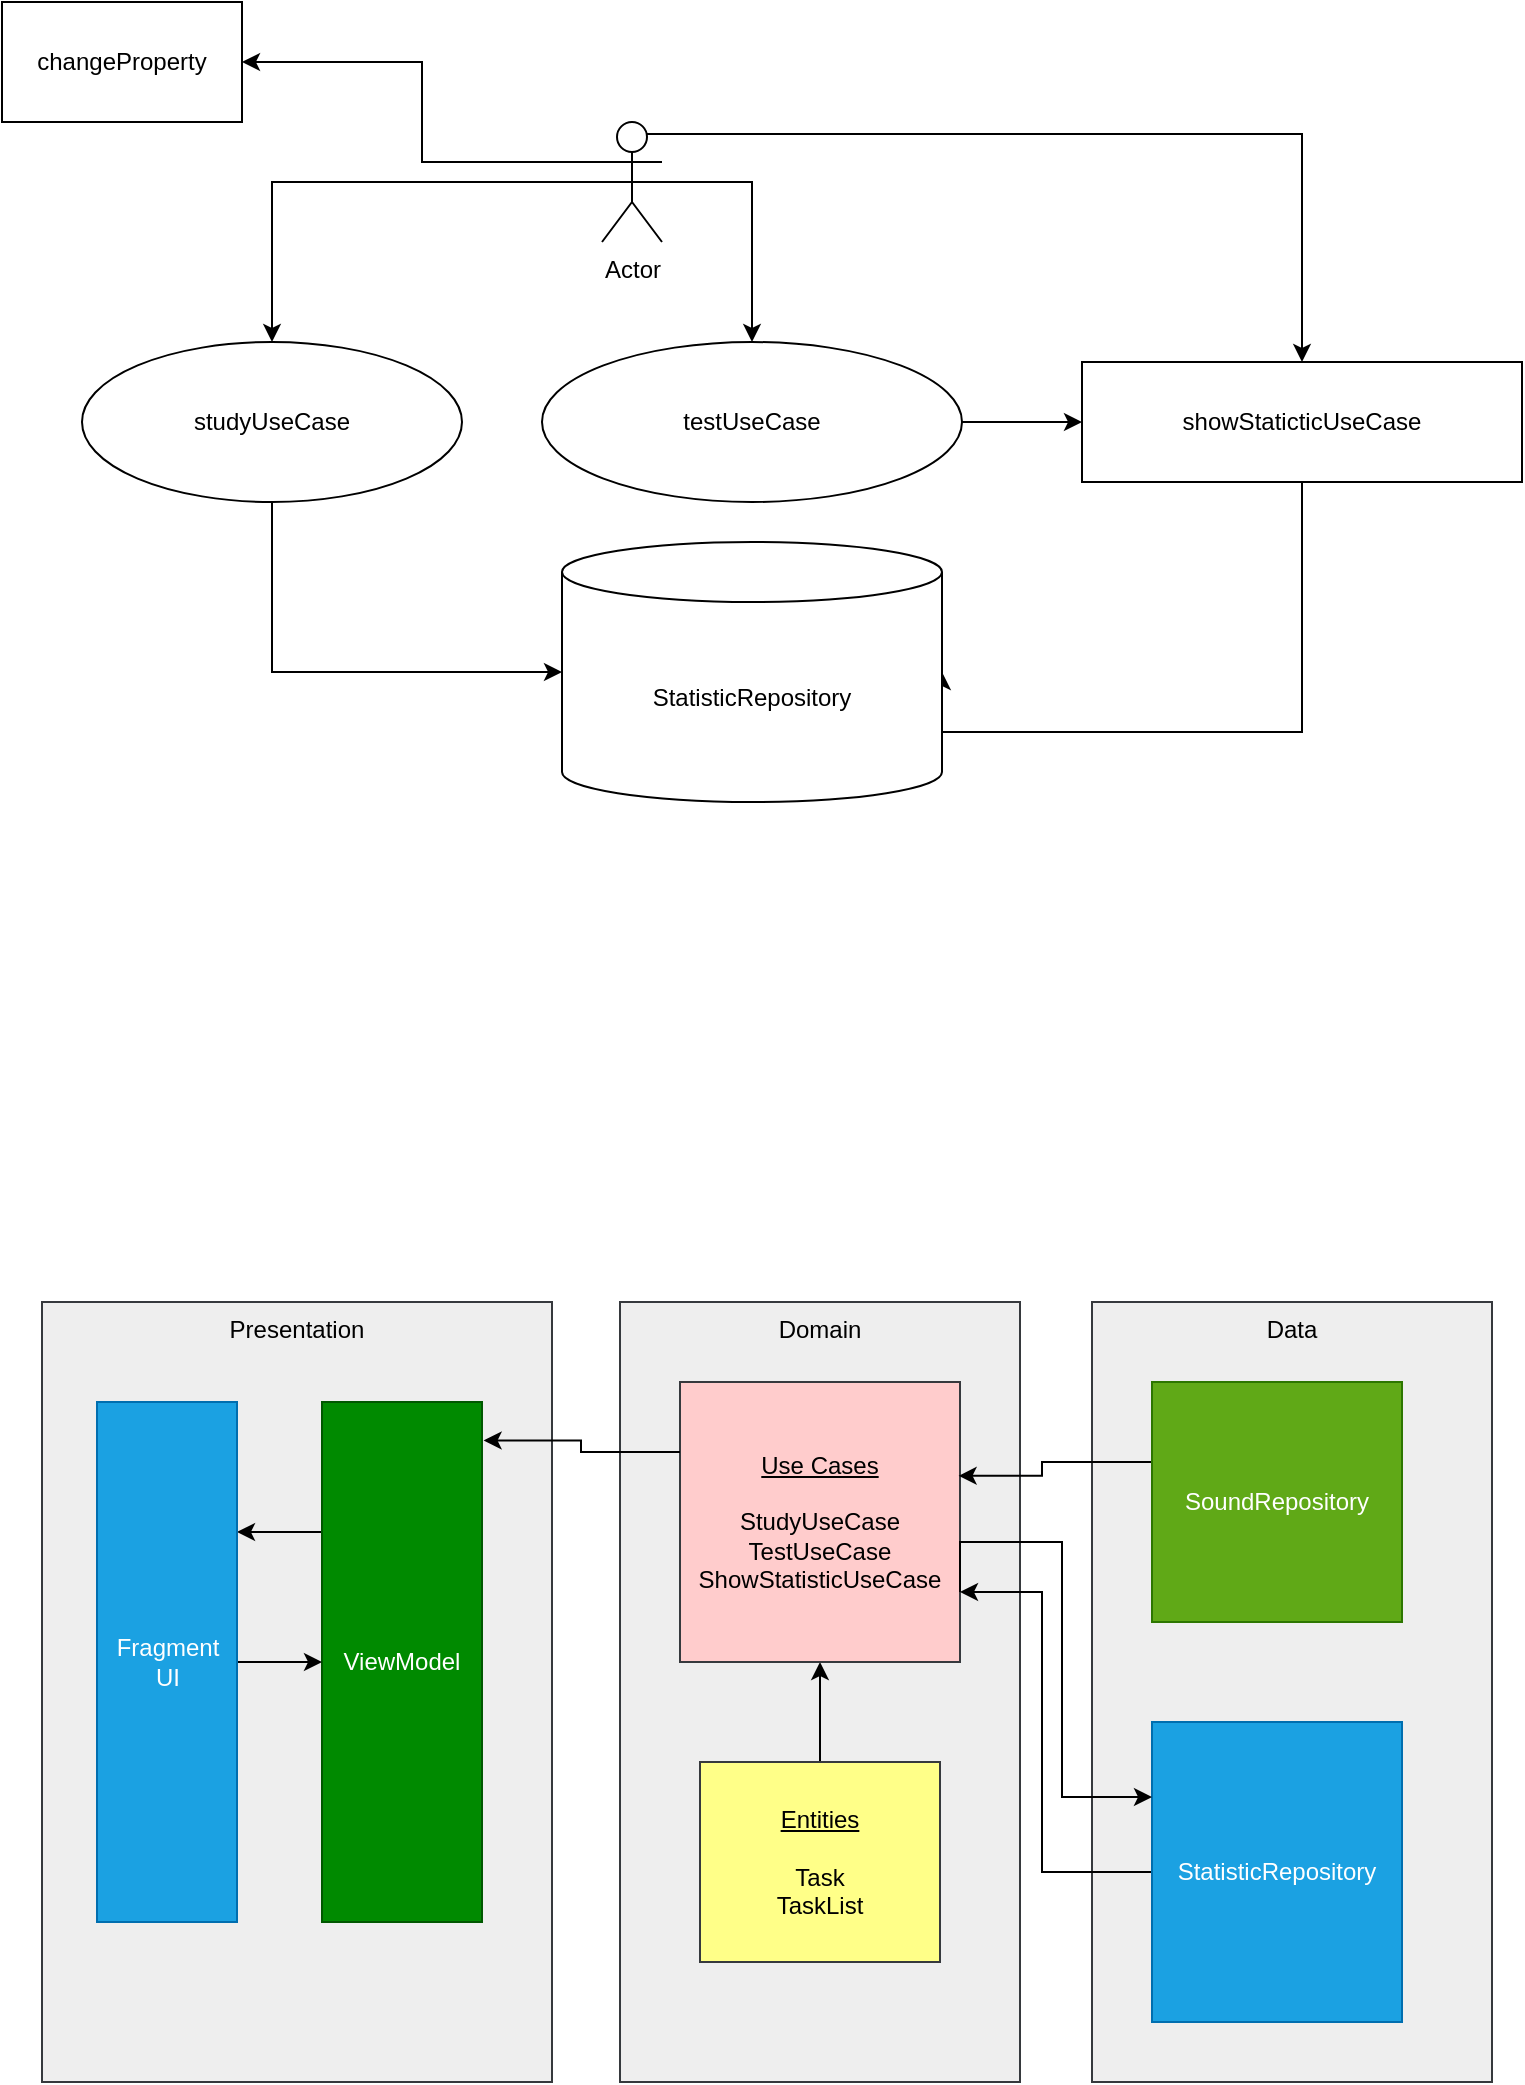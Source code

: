 <mxfile version="15.8.7" type="device"><diagram id="XUNxZ4KjDUHnoNDTMS6o" name="Страница 1"><mxGraphModel dx="1185" dy="729" grid="1" gridSize="10" guides="1" tooltips="1" connect="1" arrows="1" fold="1" page="1" pageScale="1" pageWidth="827" pageHeight="1169" math="0" shadow="0"><root><mxCell id="0"/><mxCell id="1" parent="0"/><mxCell id="KSsbyJ49HP04JR5uQzMP-15" value="Presentation" style="rounded=0;whiteSpace=wrap;html=1;verticalAlign=top;fillColor=#eeeeee;strokeColor=#36393d;" vertex="1" parent="1"><mxGeometry x="40" y="680" width="255" height="390" as="geometry"/></mxCell><mxCell id="OltlvtQKjqrB0C2dPDoW-6" style="edgeStyle=orthogonalEdgeStyle;rounded=0;orthogonalLoop=1;jettySize=auto;html=1;exitX=0.5;exitY=0.5;exitDx=0;exitDy=0;exitPerimeter=0;entryX=0.5;entryY=0;entryDx=0;entryDy=0;" parent="1" source="OltlvtQKjqrB0C2dPDoW-1" target="OltlvtQKjqrB0C2dPDoW-2" edge="1"><mxGeometry relative="1" as="geometry"><mxPoint x="280" y="110" as="targetPoint"/></mxGeometry></mxCell><mxCell id="OltlvtQKjqrB0C2dPDoW-7" style="edgeStyle=orthogonalEdgeStyle;rounded=0;orthogonalLoop=1;jettySize=auto;html=1;exitX=0.5;exitY=0.5;exitDx=0;exitDy=0;exitPerimeter=0;" parent="1" source="OltlvtQKjqrB0C2dPDoW-1" target="OltlvtQKjqrB0C2dPDoW-3" edge="1"><mxGeometry relative="1" as="geometry"><mxPoint x="430" y="220" as="targetPoint"/><Array as="points"><mxPoint x="395" y="120"/></Array></mxGeometry></mxCell><mxCell id="YduaZL9JcmkZ0HQaQFyT-4" style="edgeStyle=orthogonalEdgeStyle;rounded=0;orthogonalLoop=1;jettySize=auto;html=1;exitX=0;exitY=0.333;exitDx=0;exitDy=0;exitPerimeter=0;entryX=1;entryY=0.5;entryDx=0;entryDy=0;" parent="1" source="OltlvtQKjqrB0C2dPDoW-1" target="YduaZL9JcmkZ0HQaQFyT-3" edge="1"><mxGeometry relative="1" as="geometry"><Array as="points"/></mxGeometry></mxCell><mxCell id="OltlvtQKjqrB0C2dPDoW-1" value="Actor" style="shape=umlActor;verticalLabelPosition=bottom;verticalAlign=top;html=1;outlineConnect=0;" parent="1" vertex="1"><mxGeometry x="320" y="90" width="30" height="60" as="geometry"/></mxCell><mxCell id="OltlvtQKjqrB0C2dPDoW-19" style="edgeStyle=orthogonalEdgeStyle;rounded=0;orthogonalLoop=1;jettySize=auto;html=1;exitX=0.5;exitY=1;exitDx=0;exitDy=0;entryX=0;entryY=0.5;entryDx=0;entryDy=0;entryPerimeter=0;" parent="1" source="OltlvtQKjqrB0C2dPDoW-2" target="OltlvtQKjqrB0C2dPDoW-16" edge="1"><mxGeometry relative="1" as="geometry"/></mxCell><mxCell id="OltlvtQKjqrB0C2dPDoW-2" value="studyUseCase" style="ellipse;whiteSpace=wrap;html=1;" parent="1" vertex="1"><mxGeometry x="60" y="200" width="190" height="80" as="geometry"/></mxCell><mxCell id="OltlvtQKjqrB0C2dPDoW-3" value="testUseCase" style="ellipse;whiteSpace=wrap;html=1;" parent="1" vertex="1"><mxGeometry x="290" y="200" width="210" height="80" as="geometry"/></mxCell><mxCell id="OltlvtQKjqrB0C2dPDoW-18" style="edgeStyle=orthogonalEdgeStyle;rounded=0;orthogonalLoop=1;jettySize=auto;html=1;exitX=0.5;exitY=1;exitDx=0;exitDy=0;entryX=1;entryY=0.5;entryDx=0;entryDy=0;entryPerimeter=0;" parent="1" source="OltlvtQKjqrB0C2dPDoW-5" target="OltlvtQKjqrB0C2dPDoW-16" edge="1"><mxGeometry relative="1" as="geometry"><Array as="points"><mxPoint x="670" y="395"/></Array></mxGeometry></mxCell><mxCell id="OltlvtQKjqrB0C2dPDoW-5" value="&lt;span&gt;showStaticticUseCase&lt;br&gt;&lt;/span&gt;" style="rounded=0;whiteSpace=wrap;html=1;" parent="1" vertex="1"><mxGeometry x="560" y="210" width="220" height="60" as="geometry"/></mxCell><mxCell id="OltlvtQKjqrB0C2dPDoW-11" style="edgeStyle=orthogonalEdgeStyle;rounded=0;orthogonalLoop=1;jettySize=auto;html=1;exitX=0.75;exitY=0.1;exitDx=0;exitDy=0;exitPerimeter=0;entryX=0.5;entryY=0;entryDx=0;entryDy=0;" parent="1" source="OltlvtQKjqrB0C2dPDoW-1" target="OltlvtQKjqrB0C2dPDoW-5" edge="1"><mxGeometry relative="1" as="geometry"><mxPoint x="710" y="140" as="targetPoint"/><mxPoint x="560" y="120" as="sourcePoint"/><Array as="points"><mxPoint x="670" y="96"/></Array></mxGeometry></mxCell><mxCell id="OltlvtQKjqrB0C2dPDoW-12" value="" style="endArrow=classic;html=1;rounded=0;exitX=1;exitY=0.5;exitDx=0;exitDy=0;entryX=0;entryY=0.5;entryDx=0;entryDy=0;" parent="1" source="OltlvtQKjqrB0C2dPDoW-3" target="OltlvtQKjqrB0C2dPDoW-5" edge="1"><mxGeometry width="50" height="50" relative="1" as="geometry"><mxPoint x="390" y="420" as="sourcePoint"/><mxPoint x="440" y="370" as="targetPoint"/></mxGeometry></mxCell><mxCell id="OltlvtQKjqrB0C2dPDoW-16" value="StatisticRepository" style="shape=cylinder3;whiteSpace=wrap;html=1;boundedLbl=1;backgroundOutline=1;size=15;" parent="1" vertex="1"><mxGeometry x="300" y="300" width="190" height="130" as="geometry"/></mxCell><mxCell id="YduaZL9JcmkZ0HQaQFyT-3" value="changeProperty" style="rounded=0;whiteSpace=wrap;html=1;" parent="1" vertex="1"><mxGeometry x="20" y="30" width="120" height="60" as="geometry"/></mxCell><mxCell id="KSsbyJ49HP04JR5uQzMP-8" value="" style="group;fillColor=#ffcccc;strokeColor=#36393d;" vertex="1" connectable="0" parent="1"><mxGeometry x="329" y="680" width="200" height="390" as="geometry"/></mxCell><mxCell id="KSsbyJ49HP04JR5uQzMP-7" value="Domain" style="rounded=0;whiteSpace=wrap;html=1;verticalAlign=top;fillColor=#eeeeee;strokeColor=#36393d;" vertex="1" parent="KSsbyJ49HP04JR5uQzMP-8"><mxGeometry width="200" height="390" as="geometry"/></mxCell><mxCell id="KSsbyJ49HP04JR5uQzMP-23" style="edgeStyle=orthogonalEdgeStyle;rounded=0;orthogonalLoop=1;jettySize=auto;html=1;exitX=0.5;exitY=0;exitDx=0;exitDy=0;entryX=0.5;entryY=1;entryDx=0;entryDy=0;" edge="1" parent="KSsbyJ49HP04JR5uQzMP-8" source="KSsbyJ49HP04JR5uQzMP-4" target="KSsbyJ49HP04JR5uQzMP-21"><mxGeometry relative="1" as="geometry"/></mxCell><mxCell id="KSsbyJ49HP04JR5uQzMP-4" value="&lt;u&gt;Entities&lt;/u&gt;&lt;br&gt;&lt;br&gt;Task&lt;br&gt;TaskList" style="rounded=0;whiteSpace=wrap;html=1;fillColor=#ffff88;strokeColor=#36393d;" vertex="1" parent="KSsbyJ49HP04JR5uQzMP-8"><mxGeometry x="40" y="230" width="120" height="100" as="geometry"/></mxCell><mxCell id="KSsbyJ49HP04JR5uQzMP-21" value="&lt;u&gt;Use Cases&lt;br&gt;&lt;/u&gt;&lt;br&gt;&lt;span&gt;StudyUseCase&lt;/span&gt;&lt;br&gt;&lt;span&gt;TestUseCase&lt;/span&gt;&lt;br&gt;&lt;span&gt;ShowStatisticUseCase&lt;/span&gt;" style="rounded=0;whiteSpace=wrap;html=1;fillColor=#ffcccc;strokeColor=#36393d;" vertex="1" parent="KSsbyJ49HP04JR5uQzMP-8"><mxGeometry x="30" y="40" width="140" height="140" as="geometry"/></mxCell><mxCell id="KSsbyJ49HP04JR5uQzMP-31" style="edgeStyle=orthogonalEdgeStyle;rounded=0;orthogonalLoop=1;jettySize=auto;html=1;exitX=0;exitY=0.25;exitDx=0;exitDy=0;entryX=1;entryY=0.25;entryDx=0;entryDy=0;" edge="1" parent="1" source="KSsbyJ49HP04JR5uQzMP-11" target="KSsbyJ49HP04JR5uQzMP-12"><mxGeometry relative="1" as="geometry"/></mxCell><mxCell id="KSsbyJ49HP04JR5uQzMP-11" value="ViewModel" style="rounded=0;whiteSpace=wrap;html=1;fillColor=#008a00;fontColor=#ffffff;strokeColor=#005700;" vertex="1" parent="1"><mxGeometry x="180" y="730" width="80" height="260" as="geometry"/></mxCell><mxCell id="KSsbyJ49HP04JR5uQzMP-32" style="edgeStyle=orthogonalEdgeStyle;rounded=0;orthogonalLoop=1;jettySize=auto;html=1;exitX=1;exitY=0.5;exitDx=0;exitDy=0;entryX=0;entryY=0.5;entryDx=0;entryDy=0;" edge="1" parent="1" source="KSsbyJ49HP04JR5uQzMP-12" target="KSsbyJ49HP04JR5uQzMP-11"><mxGeometry relative="1" as="geometry"/></mxCell><mxCell id="KSsbyJ49HP04JR5uQzMP-12" value="Fragment&lt;br&gt;UI" style="rounded=0;whiteSpace=wrap;html=1;fillColor=#1ba1e2;fontColor=#ffffff;strokeColor=#006EAF;" vertex="1" parent="1"><mxGeometry x="67.5" y="730" width="70" height="260" as="geometry"/></mxCell><mxCell id="KSsbyJ49HP04JR5uQzMP-16" value="Data" style="rounded=0;whiteSpace=wrap;html=1;fillColor=#eeeeee;strokeColor=#36393d;verticalAlign=top;" vertex="1" parent="1"><mxGeometry x="565" y="680" width="200" height="390" as="geometry"/></mxCell><mxCell id="KSsbyJ49HP04JR5uQzMP-24" style="edgeStyle=orthogonalEdgeStyle;rounded=0;orthogonalLoop=1;jettySize=auto;html=1;exitX=0;exitY=0.5;exitDx=0;exitDy=0;entryX=0.995;entryY=0.335;entryDx=0;entryDy=0;entryPerimeter=0;" edge="1" parent="1" source="KSsbyJ49HP04JR5uQzMP-17" target="KSsbyJ49HP04JR5uQzMP-21"><mxGeometry relative="1" as="geometry"><mxPoint x="500" y="778" as="targetPoint"/><Array as="points"><mxPoint x="595" y="760"/><mxPoint x="540" y="760"/><mxPoint x="540" y="767"/></Array></mxGeometry></mxCell><mxCell id="KSsbyJ49HP04JR5uQzMP-17" value="SoundRepository" style="rounded=0;whiteSpace=wrap;html=1;fillColor=#60a917;fontColor=#ffffff;strokeColor=#2D7600;" vertex="1" parent="1"><mxGeometry x="595" y="720" width="125" height="120" as="geometry"/></mxCell><mxCell id="KSsbyJ49HP04JR5uQzMP-29" style="edgeStyle=orthogonalEdgeStyle;rounded=0;orthogonalLoop=1;jettySize=auto;html=1;exitX=0;exitY=0.5;exitDx=0;exitDy=0;entryX=1;entryY=0.75;entryDx=0;entryDy=0;" edge="1" parent="1" source="KSsbyJ49HP04JR5uQzMP-18" target="KSsbyJ49HP04JR5uQzMP-21"><mxGeometry relative="1" as="geometry"><Array as="points"><mxPoint x="540" y="965"/><mxPoint x="540" y="825"/></Array></mxGeometry></mxCell><mxCell id="KSsbyJ49HP04JR5uQzMP-18" value="StatisticRepository" style="rounded=0;whiteSpace=wrap;html=1;fillColor=#1ba1e2;fontColor=#ffffff;strokeColor=#006EAF;" vertex="1" parent="1"><mxGeometry x="595" y="890" width="125" height="150" as="geometry"/></mxCell><mxCell id="KSsbyJ49HP04JR5uQzMP-25" style="edgeStyle=orthogonalEdgeStyle;rounded=0;orthogonalLoop=1;jettySize=auto;html=1;exitX=0;exitY=0.25;exitDx=0;exitDy=0;entryX=1.01;entryY=0.074;entryDx=0;entryDy=0;entryPerimeter=0;" edge="1" parent="1" source="KSsbyJ49HP04JR5uQzMP-21" target="KSsbyJ49HP04JR5uQzMP-11"><mxGeometry relative="1" as="geometry"/></mxCell><mxCell id="KSsbyJ49HP04JR5uQzMP-27" style="edgeStyle=orthogonalEdgeStyle;rounded=0;orthogonalLoop=1;jettySize=auto;html=1;exitX=1;exitY=0.75;exitDx=0;exitDy=0;entryX=0;entryY=0.25;entryDx=0;entryDy=0;" edge="1" parent="1" source="KSsbyJ49HP04JR5uQzMP-21" target="KSsbyJ49HP04JR5uQzMP-18"><mxGeometry relative="1" as="geometry"><Array as="points"><mxPoint x="499" y="800"/><mxPoint x="550" y="800"/><mxPoint x="550" y="928"/></Array></mxGeometry></mxCell></root></mxGraphModel></diagram></mxfile>
